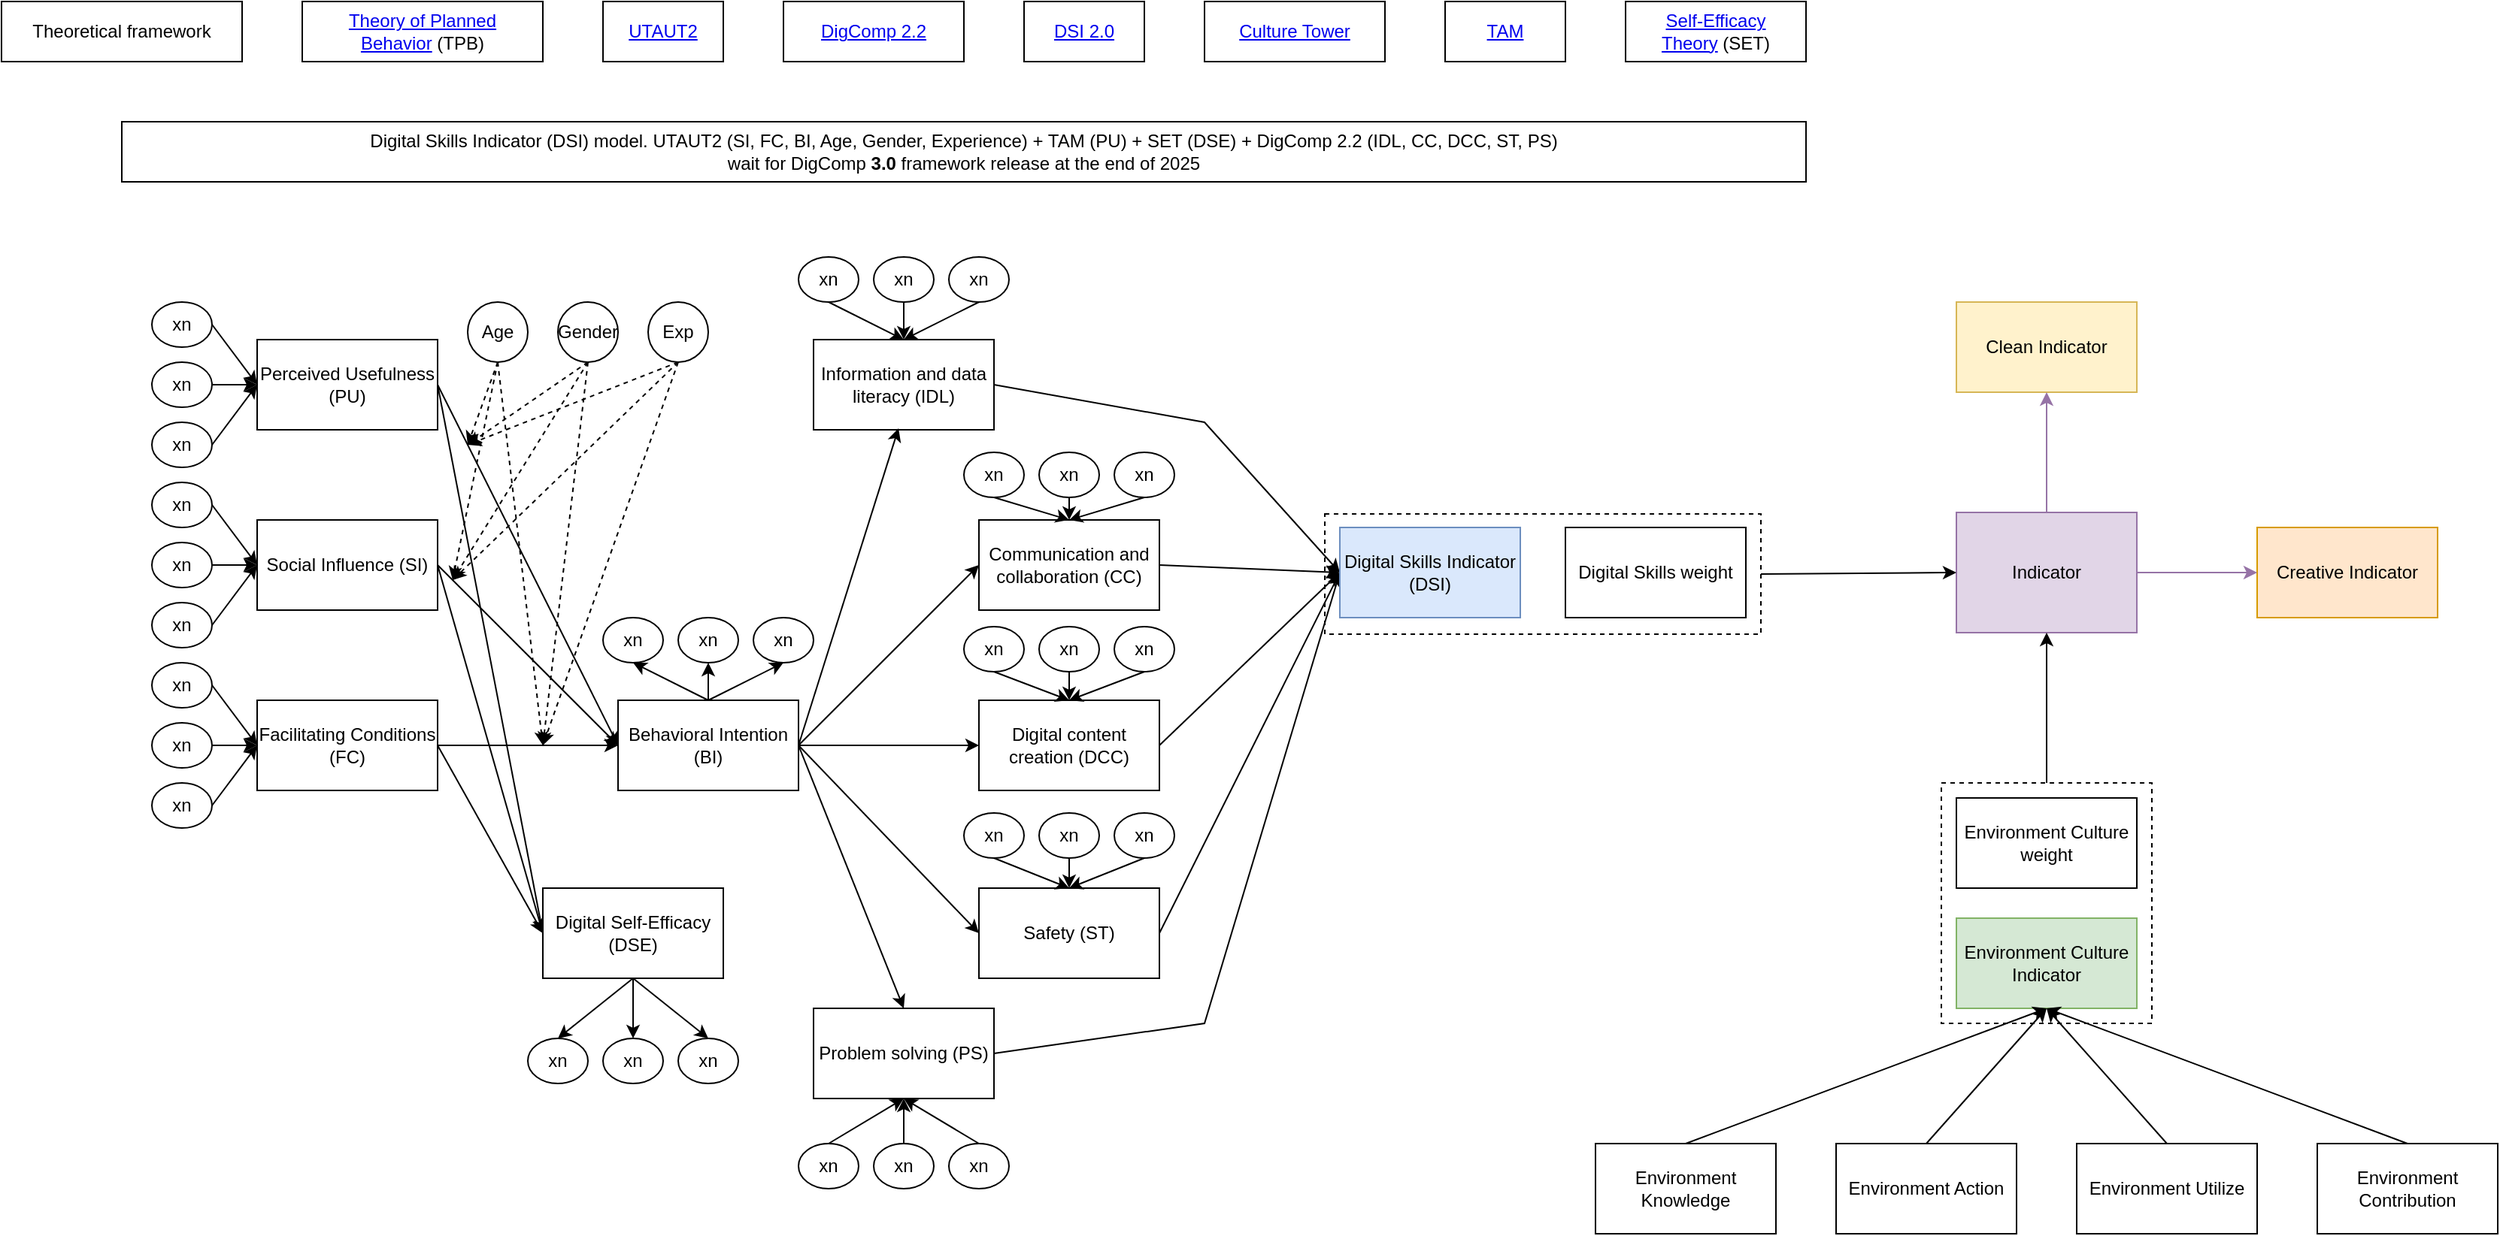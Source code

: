 <mxfile version="28.2.5">
  <diagram name="Page-1" id="uipzM7C1Z6QIqVT_M0VU">
    <mxGraphModel dx="1240" dy="653" grid="1" gridSize="10" guides="1" tooltips="1" connect="1" arrows="1" fold="1" page="1" pageScale="1" pageWidth="3333" pageHeight="1875" math="0" shadow="0">
      <root>
        <mxCell id="0" />
        <mxCell id="1" parent="0" />
        <mxCell id="WrVXneuRbyzUBc2z9xAi-4" value="" style="rounded=0;whiteSpace=wrap;html=1;fillColor=none;dashed=1;" parent="1" vertex="1">
          <mxGeometry x="1330" y="560" width="140" height="160" as="geometry" />
        </mxCell>
        <mxCell id="JraFAlGc5kjI8LkrbG-8-88" value="" style="rounded=0;whiteSpace=wrap;html=1;fillColor=none;dashed=1;" parent="1" vertex="1">
          <mxGeometry x="920" y="381" width="290" height="80" as="geometry" />
        </mxCell>
        <mxCell id="VJUpxQQ3Kgo22wYn7tkb-48" value="Digital Skills Indicator (DSI) model. UTAUT2 (SI, FC, BI, Age, Gender, Experience) + TAM (PU) + SET (DSE) + DigComp 2.2 (IDL, CC, DCC, ST, PS)&lt;div&gt;wait for&amp;nbsp;DigComp &lt;b&gt;3.0 &lt;/b&gt;framework release at the end of 2025&lt;/div&gt;" style="rounded=0;whiteSpace=wrap;html=1;" parent="1" vertex="1">
          <mxGeometry x="120" y="120" width="1120" height="40" as="geometry" />
        </mxCell>
        <mxCell id="JraFAlGc5kjI8LkrbG-8-7" value="&lt;a href=&quot;https://dx.doi.org/10.276/897803&quot;&gt;DSI 2.0&lt;/a&gt;" style="rounded=0;whiteSpace=wrap;html=1;" parent="1" vertex="1">
          <mxGeometry x="720" y="40" width="80" height="40" as="geometry" />
        </mxCell>
        <mxCell id="JraFAlGc5kjI8LkrbG-8-8" value="&lt;a href=&quot;https://dx.doi.org/10.276/115376&quot;&gt;DigComp 2.2&lt;/a&gt;" style="rounded=0;whiteSpace=wrap;html=1;" parent="1" vertex="1">
          <mxGeometry x="560" y="40" width="120" height="40" as="geometry" />
        </mxCell>
        <mxCell id="JraFAlGc5kjI8LkrbG-8-137" style="rounded=0;orthogonalLoop=1;jettySize=auto;html=1;exitX=1;exitY=0.5;exitDx=0;exitDy=0;entryX=0;entryY=0.5;entryDx=0;entryDy=0;" parent="1" source="JraFAlGc5kjI8LkrbG-8-9" target="JraFAlGc5kjI8LkrbG-8-14" edge="1">
          <mxGeometry relative="1" as="geometry">
            <Array as="points">
              <mxPoint x="840" y="320" />
            </Array>
          </mxGeometry>
        </mxCell>
        <mxCell id="JraFAlGc5kjI8LkrbG-8-9" value="Information and data literacy (IDL)" style="rounded=0;whiteSpace=wrap;html=1;" parent="1" vertex="1">
          <mxGeometry x="580" y="265" width="120" height="60" as="geometry" />
        </mxCell>
        <mxCell id="JraFAlGc5kjI8LkrbG-8-138" style="rounded=0;orthogonalLoop=1;jettySize=auto;html=1;exitX=1;exitY=0.5;exitDx=0;exitDy=0;entryX=0;entryY=0.5;entryDx=0;entryDy=0;" parent="1" source="JraFAlGc5kjI8LkrbG-8-10" target="JraFAlGc5kjI8LkrbG-8-14" edge="1">
          <mxGeometry relative="1" as="geometry" />
        </mxCell>
        <mxCell id="JraFAlGc5kjI8LkrbG-8-10" value="Communication and collaboration (CC)" style="rounded=0;whiteSpace=wrap;html=1;" parent="1" vertex="1">
          <mxGeometry x="690" y="385" width="120" height="60" as="geometry" />
        </mxCell>
        <mxCell id="JraFAlGc5kjI8LkrbG-8-94" style="rounded=0;orthogonalLoop=1;jettySize=auto;html=1;exitX=1;exitY=0.5;exitDx=0;exitDy=0;entryX=0;entryY=0.5;entryDx=0;entryDy=0;" parent="1" source="JraFAlGc5kjI8LkrbG-8-11" target="JraFAlGc5kjI8LkrbG-8-14" edge="1">
          <mxGeometry relative="1" as="geometry" />
        </mxCell>
        <mxCell id="JraFAlGc5kjI8LkrbG-8-11" value="Digital content creation (DCC)" style="rounded=0;whiteSpace=wrap;html=1;" parent="1" vertex="1">
          <mxGeometry x="690" y="505" width="120" height="60" as="geometry" />
        </mxCell>
        <mxCell id="JraFAlGc5kjI8LkrbG-8-139" style="rounded=0;orthogonalLoop=1;jettySize=auto;html=1;exitX=1;exitY=0.5;exitDx=0;exitDy=0;entryX=0;entryY=0.5;entryDx=0;entryDy=0;" parent="1" source="JraFAlGc5kjI8LkrbG-8-12" target="JraFAlGc5kjI8LkrbG-8-14" edge="1">
          <mxGeometry relative="1" as="geometry" />
        </mxCell>
        <mxCell id="JraFAlGc5kjI8LkrbG-8-12" value="Safety (ST)" style="rounded=0;whiteSpace=wrap;html=1;" parent="1" vertex="1">
          <mxGeometry x="690" y="630" width="120" height="60" as="geometry" />
        </mxCell>
        <mxCell id="JraFAlGc5kjI8LkrbG-8-140" style="rounded=0;orthogonalLoop=1;jettySize=auto;html=1;exitX=1;exitY=0.5;exitDx=0;exitDy=0;entryX=0;entryY=0.5;entryDx=0;entryDy=0;" parent="1" source="JraFAlGc5kjI8LkrbG-8-13" target="JraFAlGc5kjI8LkrbG-8-14" edge="1">
          <mxGeometry relative="1" as="geometry">
            <Array as="points">
              <mxPoint x="840" y="720" />
            </Array>
          </mxGeometry>
        </mxCell>
        <mxCell id="JraFAlGc5kjI8LkrbG-8-13" value="Problem solving (PS)" style="rounded=0;whiteSpace=wrap;html=1;" parent="1" vertex="1">
          <mxGeometry x="580" y="710" width="120" height="60" as="geometry" />
        </mxCell>
        <mxCell id="JraFAlGc5kjI8LkrbG-8-14" value="Digital Skills Indicator (DSI)" style="rounded=0;whiteSpace=wrap;html=1;fillColor=#dae8fc;strokeColor=#6c8ebf;" parent="1" vertex="1">
          <mxGeometry x="930" y="390" width="120" height="60" as="geometry" />
        </mxCell>
        <mxCell id="JraFAlGc5kjI8LkrbG-8-19" value="Theoretical framework" style="rounded=0;whiteSpace=wrap;html=1;" parent="1" vertex="1">
          <mxGeometry x="40" y="40" width="160" height="40" as="geometry" />
        </mxCell>
        <mxCell id="JraFAlGc5kjI8LkrbG-8-20" value="&lt;a href=&quot;https://cdn.serc.carleton.edu/images/ASCN/change_theories/collection/figure_1._theory_planned_behavior_model_adapted_from_ajzen_2005..webp&quot;&gt;Theory of Planned Behavior&lt;/a&gt;&amp;nbsp;(TPB)" style="rounded=0;whiteSpace=wrap;html=1;" parent="1" vertex="1">
          <mxGeometry x="240" y="40" width="160" height="40" as="geometry" />
        </mxCell>
        <mxCell id="JraFAlGc5kjI8LkrbG-8-22" value="&lt;a href=&quot;https://www.researchgate.net/profile/Andreea-Molnar/publication/261705281/figure/fig2/AS:296846040813569@1447785019231/UTAUT2-Venkatesh-et-al-2012_W640.jpg&quot;&gt;UTAUT2&lt;/a&gt;" style="rounded=0;whiteSpace=wrap;html=1;" parent="1" vertex="1">
          <mxGeometry x="440" y="40" width="80" height="40" as="geometry" />
        </mxCell>
        <mxCell id="JraFAlGc5kjI8LkrbG-8-37" value="Environment Culture Indicator" style="rounded=0;whiteSpace=wrap;html=1;fillColor=#d5e8d4;strokeColor=#82b366;" parent="1" vertex="1">
          <mxGeometry x="1340" y="650" width="120" height="60" as="geometry" />
        </mxCell>
        <mxCell id="JraFAlGc5kjI8LkrbG-8-46" value="Creative Indicator" style="rounded=0;whiteSpace=wrap;html=1;fillColor=#ffe6cc;strokeColor=#d79b00;" parent="1" vertex="1">
          <mxGeometry x="1540" y="390" width="120" height="60" as="geometry" />
        </mxCell>
        <mxCell id="JraFAlGc5kjI8LkrbG-8-68" value="Clean Indicator" style="rounded=0;whiteSpace=wrap;html=1;fillColor=#fff2cc;strokeColor=#d6b656;" parent="1" vertex="1">
          <mxGeometry x="1340" y="240" width="120" height="60" as="geometry" />
        </mxCell>
        <mxCell id="JraFAlGc5kjI8LkrbG-8-74" style="edgeStyle=orthogonalEdgeStyle;rounded=0;orthogonalLoop=1;jettySize=auto;html=1;exitX=0.5;exitY=0;exitDx=0;exitDy=0;entryX=0.5;entryY=1;entryDx=0;entryDy=0;fillColor=#e1d5e7;strokeColor=#9673a6;" parent="1" source="JraFAlGc5kjI8LkrbG-8-69" target="JraFAlGc5kjI8LkrbG-8-68" edge="1">
          <mxGeometry relative="1" as="geometry" />
        </mxCell>
        <mxCell id="JraFAlGc5kjI8LkrbG-8-77" style="edgeStyle=orthogonalEdgeStyle;rounded=0;orthogonalLoop=1;jettySize=auto;html=1;exitX=1;exitY=0.5;exitDx=0;exitDy=0;entryX=0;entryY=0.5;entryDx=0;entryDy=0;fillColor=#e1d5e7;strokeColor=#9673a6;" parent="1" source="JraFAlGc5kjI8LkrbG-8-69" target="JraFAlGc5kjI8LkrbG-8-46" edge="1">
          <mxGeometry relative="1" as="geometry" />
        </mxCell>
        <mxCell id="JraFAlGc5kjI8LkrbG-8-69" value="Indicator" style="rounded=0;whiteSpace=wrap;html=1;fillColor=#e1d5e7;strokeColor=#9673a6;" parent="1" vertex="1">
          <mxGeometry x="1340" y="380" width="120" height="80" as="geometry" />
        </mxCell>
        <mxCell id="JraFAlGc5kjI8LkrbG-8-83" value="&lt;a href=&quot;https://media.springernature.com/full/springer-static/image/art%3A10.101%2Fs43621-024-00350-y/MediaObjects/43621_2024_350_Fig2_HTML.png&quot;&gt;Culture Tower&lt;/a&gt;" style="rounded=0;whiteSpace=wrap;html=1;" parent="1" vertex="1">
          <mxGeometry x="840" y="40" width="120" height="40" as="geometry" />
        </mxCell>
        <mxCell id="JraFAlGc5kjI8LkrbG-8-86" value="Digital Skills weight" style="rounded=0;whiteSpace=wrap;html=1;" parent="1" vertex="1">
          <mxGeometry x="1080" y="390" width="120" height="60" as="geometry" />
        </mxCell>
        <mxCell id="JraFAlGc5kjI8LkrbG-8-89" style="rounded=0;orthogonalLoop=1;jettySize=auto;html=1;exitX=1;exitY=0.5;exitDx=0;exitDy=0;entryX=0;entryY=0.5;entryDx=0;entryDy=0;" parent="1" source="JraFAlGc5kjI8LkrbG-8-88" target="JraFAlGc5kjI8LkrbG-8-69" edge="1">
          <mxGeometry relative="1" as="geometry" />
        </mxCell>
        <mxCell id="JraFAlGc5kjI8LkrbG-8-132" style="rounded=0;orthogonalLoop=1;jettySize=auto;html=1;exitX=1;exitY=0.5;exitDx=0;exitDy=0;entryX=0;entryY=0.5;entryDx=0;entryDy=0;" parent="1" source="JraFAlGc5kjI8LkrbG-8-127" target="JraFAlGc5kjI8LkrbG-8-130" edge="1">
          <mxGeometry relative="1" as="geometry" />
        </mxCell>
        <mxCell id="WrVXneuRbyzUBc2z9xAi-40" style="rounded=0;orthogonalLoop=1;jettySize=auto;html=1;exitX=1;exitY=0.5;exitDx=0;exitDy=0;entryX=0;entryY=0.5;entryDx=0;entryDy=0;" parent="1" source="JraFAlGc5kjI8LkrbG-8-127" target="WrVXneuRbyzUBc2z9xAi-28" edge="1">
          <mxGeometry relative="1" as="geometry" />
        </mxCell>
        <mxCell id="JraFAlGc5kjI8LkrbG-8-127" value="Social Influence (SI)" style="rounded=0;whiteSpace=wrap;html=1;" parent="1" vertex="1">
          <mxGeometry x="210" y="385" width="120" height="60" as="geometry" />
        </mxCell>
        <mxCell id="JraFAlGc5kjI8LkrbG-8-134" style="rounded=0;orthogonalLoop=1;jettySize=auto;html=1;exitX=1;exitY=0.5;exitDx=0;exitDy=0;entryX=0;entryY=0.5;entryDx=0;entryDy=0;" parent="1" source="JraFAlGc5kjI8LkrbG-8-128" target="JraFAlGc5kjI8LkrbG-8-130" edge="1">
          <mxGeometry relative="1" as="geometry" />
        </mxCell>
        <mxCell id="WrVXneuRbyzUBc2z9xAi-39" style="rounded=0;orthogonalLoop=1;jettySize=auto;html=1;exitX=1;exitY=0.5;exitDx=0;exitDy=0;entryX=0;entryY=0.5;entryDx=0;entryDy=0;" parent="1" source="JraFAlGc5kjI8LkrbG-8-128" target="WrVXneuRbyzUBc2z9xAi-28" edge="1">
          <mxGeometry relative="1" as="geometry" />
        </mxCell>
        <mxCell id="JraFAlGc5kjI8LkrbG-8-128" value="Perceived Usefulness (PU)" style="rounded=0;whiteSpace=wrap;html=1;" parent="1" vertex="1">
          <mxGeometry x="210" y="265" width="120" height="60" as="geometry" />
        </mxCell>
        <mxCell id="JraFAlGc5kjI8LkrbG-8-133" style="rounded=0;orthogonalLoop=1;jettySize=auto;html=1;exitX=1;exitY=0.5;exitDx=0;exitDy=0;entryX=0;entryY=0.5;entryDx=0;entryDy=0;" parent="1" source="JraFAlGc5kjI8LkrbG-8-129" target="JraFAlGc5kjI8LkrbG-8-130" edge="1">
          <mxGeometry relative="1" as="geometry" />
        </mxCell>
        <mxCell id="WrVXneuRbyzUBc2z9xAi-41" style="rounded=0;orthogonalLoop=1;jettySize=auto;html=1;exitX=1;exitY=0.5;exitDx=0;exitDy=0;entryX=0;entryY=0.5;entryDx=0;entryDy=0;" parent="1" source="JraFAlGc5kjI8LkrbG-8-129" target="WrVXneuRbyzUBc2z9xAi-28" edge="1">
          <mxGeometry relative="1" as="geometry" />
        </mxCell>
        <mxCell id="JraFAlGc5kjI8LkrbG-8-129" value="Facilitating Conditions (FC)" style="rounded=0;whiteSpace=wrap;html=1;" parent="1" vertex="1">
          <mxGeometry x="210" y="505" width="120" height="60" as="geometry" />
        </mxCell>
        <mxCell id="JraFAlGc5kjI8LkrbG-8-141" style="rounded=0;orthogonalLoop=1;jettySize=auto;html=1;exitX=1;exitY=0.5;exitDx=0;exitDy=0;entryX=0.471;entryY=0.983;entryDx=0;entryDy=0;entryPerimeter=0;" parent="1" source="JraFAlGc5kjI8LkrbG-8-130" target="JraFAlGc5kjI8LkrbG-8-9" edge="1">
          <mxGeometry relative="1" as="geometry" />
        </mxCell>
        <mxCell id="JraFAlGc5kjI8LkrbG-8-142" style="rounded=0;orthogonalLoop=1;jettySize=auto;html=1;exitX=1;exitY=0.5;exitDx=0;exitDy=0;entryX=0;entryY=0.5;entryDx=0;entryDy=0;" parent="1" source="JraFAlGc5kjI8LkrbG-8-130" target="JraFAlGc5kjI8LkrbG-8-10" edge="1">
          <mxGeometry relative="1" as="geometry" />
        </mxCell>
        <mxCell id="JraFAlGc5kjI8LkrbG-8-143" style="rounded=0;orthogonalLoop=1;jettySize=auto;html=1;exitX=1;exitY=0.5;exitDx=0;exitDy=0;entryX=0;entryY=0.5;entryDx=0;entryDy=0;" parent="1" source="JraFAlGc5kjI8LkrbG-8-130" target="JraFAlGc5kjI8LkrbG-8-11" edge="1">
          <mxGeometry relative="1" as="geometry" />
        </mxCell>
        <mxCell id="JraFAlGc5kjI8LkrbG-8-144" style="rounded=0;orthogonalLoop=1;jettySize=auto;html=1;exitX=1;exitY=0.5;exitDx=0;exitDy=0;entryX=0;entryY=0.5;entryDx=0;entryDy=0;" parent="1" source="JraFAlGc5kjI8LkrbG-8-130" target="JraFAlGc5kjI8LkrbG-8-12" edge="1">
          <mxGeometry relative="1" as="geometry" />
        </mxCell>
        <mxCell id="JraFAlGc5kjI8LkrbG-8-145" style="rounded=0;orthogonalLoop=1;jettySize=auto;html=1;exitX=1;exitY=0.5;exitDx=0;exitDy=0;entryX=0.5;entryY=0;entryDx=0;entryDy=0;" parent="1" source="JraFAlGc5kjI8LkrbG-8-130" target="JraFAlGc5kjI8LkrbG-8-13" edge="1">
          <mxGeometry relative="1" as="geometry" />
        </mxCell>
        <mxCell id="WrVXneuRbyzUBc2z9xAi-64" style="rounded=0;orthogonalLoop=1;jettySize=auto;html=1;exitX=0.5;exitY=0;exitDx=0;exitDy=0;entryX=0.5;entryY=1;entryDx=0;entryDy=0;" parent="1" source="JraFAlGc5kjI8LkrbG-8-130" target="WrVXneuRbyzUBc2z9xAi-56" edge="1">
          <mxGeometry relative="1" as="geometry" />
        </mxCell>
        <mxCell id="WrVXneuRbyzUBc2z9xAi-65" style="rounded=0;orthogonalLoop=1;jettySize=auto;html=1;exitX=0.5;exitY=0;exitDx=0;exitDy=0;entryX=0.5;entryY=1;entryDx=0;entryDy=0;" parent="1" source="JraFAlGc5kjI8LkrbG-8-130" target="WrVXneuRbyzUBc2z9xAi-57" edge="1">
          <mxGeometry relative="1" as="geometry" />
        </mxCell>
        <mxCell id="WrVXneuRbyzUBc2z9xAi-66" style="rounded=0;orthogonalLoop=1;jettySize=auto;html=1;exitX=0.5;exitY=0;exitDx=0;exitDy=0;entryX=0.5;entryY=1;entryDx=0;entryDy=0;" parent="1" source="JraFAlGc5kjI8LkrbG-8-130" target="WrVXneuRbyzUBc2z9xAi-58" edge="1">
          <mxGeometry relative="1" as="geometry" />
        </mxCell>
        <mxCell id="JraFAlGc5kjI8LkrbG-8-130" value="Behavioral Intention (BI)" style="rounded=0;whiteSpace=wrap;html=1;" parent="1" vertex="1">
          <mxGeometry x="450" y="505" width="120" height="60" as="geometry" />
        </mxCell>
        <UserObject label="&lt;a href=&quot;https://upload.wikimedia.org/wikipedia/commons/6/67/Technology_Acceptance_Model.png&quot;&gt;TAM&lt;/a&gt;" linkTarget="_blank" id="WrVXneuRbyzUBc2z9xAi-1">
          <mxCell style="rounded=0;whiteSpace=wrap;html=1;" parent="1" vertex="1">
            <mxGeometry x="1000" y="40" width="80" height="40" as="geometry" />
          </mxCell>
        </UserObject>
        <mxCell id="WrVXneuRbyzUBc2z9xAi-2" value="Environment Culture weight" style="rounded=0;whiteSpace=wrap;html=1;" parent="1" vertex="1">
          <mxGeometry x="1340" y="570" width="120" height="60" as="geometry" />
        </mxCell>
        <mxCell id="WrVXneuRbyzUBc2z9xAi-5" style="rounded=0;orthogonalLoop=1;jettySize=auto;html=1;exitX=0.5;exitY=0;exitDx=0;exitDy=0;entryX=0.5;entryY=1;entryDx=0;entryDy=0;" parent="1" source="WrVXneuRbyzUBc2z9xAi-4" target="JraFAlGc5kjI8LkrbG-8-69" edge="1">
          <mxGeometry relative="1" as="geometry" />
        </mxCell>
        <mxCell id="WrVXneuRbyzUBc2z9xAi-11" style="rounded=0;orthogonalLoop=1;jettySize=auto;html=1;exitX=0.5;exitY=0;exitDx=0;exitDy=0;entryX=0.5;entryY=1;entryDx=0;entryDy=0;" parent="1" source="WrVXneuRbyzUBc2z9xAi-6" target="JraFAlGc5kjI8LkrbG-8-37" edge="1">
          <mxGeometry relative="1" as="geometry" />
        </mxCell>
        <mxCell id="WrVXneuRbyzUBc2z9xAi-6" value="Environment Knowledge" style="rounded=0;whiteSpace=wrap;html=1;" parent="1" vertex="1">
          <mxGeometry x="1100" y="800" width="120" height="60" as="geometry" />
        </mxCell>
        <mxCell id="WrVXneuRbyzUBc2z9xAi-12" style="rounded=0;orthogonalLoop=1;jettySize=auto;html=1;exitX=0.5;exitY=0;exitDx=0;exitDy=0;entryX=0.5;entryY=1;entryDx=0;entryDy=0;" parent="1" source="WrVXneuRbyzUBc2z9xAi-7" target="JraFAlGc5kjI8LkrbG-8-37" edge="1">
          <mxGeometry relative="1" as="geometry" />
        </mxCell>
        <mxCell id="WrVXneuRbyzUBc2z9xAi-7" value="Environment Action" style="rounded=0;whiteSpace=wrap;html=1;" parent="1" vertex="1">
          <mxGeometry x="1260" y="800" width="120" height="60" as="geometry" />
        </mxCell>
        <mxCell id="WrVXneuRbyzUBc2z9xAi-13" style="rounded=0;orthogonalLoop=1;jettySize=auto;html=1;exitX=0.5;exitY=0;exitDx=0;exitDy=0;entryX=0.5;entryY=1;entryDx=0;entryDy=0;" parent="1" source="WrVXneuRbyzUBc2z9xAi-8" target="JraFAlGc5kjI8LkrbG-8-37" edge="1">
          <mxGeometry relative="1" as="geometry" />
        </mxCell>
        <mxCell id="WrVXneuRbyzUBc2z9xAi-8" value="Environment Utilize" style="rounded=0;whiteSpace=wrap;html=1;" parent="1" vertex="1">
          <mxGeometry x="1420" y="800" width="120" height="60" as="geometry" />
        </mxCell>
        <mxCell id="WrVXneuRbyzUBc2z9xAi-14" style="rounded=0;orthogonalLoop=1;jettySize=auto;html=1;exitX=0.5;exitY=0;exitDx=0;exitDy=0;entryX=0.5;entryY=1;entryDx=0;entryDy=0;" parent="1" source="WrVXneuRbyzUBc2z9xAi-9" target="JraFAlGc5kjI8LkrbG-8-37" edge="1">
          <mxGeometry relative="1" as="geometry" />
        </mxCell>
        <mxCell id="WrVXneuRbyzUBc2z9xAi-9" value="Environment Contribution" style="rounded=0;whiteSpace=wrap;html=1;" parent="1" vertex="1">
          <mxGeometry x="1580" y="800" width="120" height="60" as="geometry" />
        </mxCell>
        <mxCell id="WrVXneuRbyzUBc2z9xAi-18" style="rounded=0;orthogonalLoop=1;jettySize=auto;html=1;exitX=1;exitY=0.5;exitDx=0;exitDy=0;entryX=0;entryY=0.5;entryDx=0;entryDy=0;" parent="1" source="WrVXneuRbyzUBc2z9xAi-15" target="JraFAlGc5kjI8LkrbG-8-128" edge="1">
          <mxGeometry relative="1" as="geometry" />
        </mxCell>
        <mxCell id="WrVXneuRbyzUBc2z9xAi-15" value="xn" style="ellipse;whiteSpace=wrap;html=1;" parent="1" vertex="1">
          <mxGeometry x="140" y="240" width="40" height="30" as="geometry" />
        </mxCell>
        <mxCell id="WrVXneuRbyzUBc2z9xAi-19" style="rounded=0;orthogonalLoop=1;jettySize=auto;html=1;exitX=1;exitY=0.5;exitDx=0;exitDy=0;entryX=0;entryY=0.5;entryDx=0;entryDy=0;" parent="1" source="WrVXneuRbyzUBc2z9xAi-16" target="JraFAlGc5kjI8LkrbG-8-128" edge="1">
          <mxGeometry relative="1" as="geometry" />
        </mxCell>
        <mxCell id="WrVXneuRbyzUBc2z9xAi-16" value="xn" style="ellipse;whiteSpace=wrap;html=1;" parent="1" vertex="1">
          <mxGeometry x="140" y="280" width="40" height="30" as="geometry" />
        </mxCell>
        <mxCell id="WrVXneuRbyzUBc2z9xAi-20" style="rounded=0;orthogonalLoop=1;jettySize=auto;html=1;exitX=1;exitY=0.5;exitDx=0;exitDy=0;entryX=0;entryY=0.5;entryDx=0;entryDy=0;" parent="1" source="WrVXneuRbyzUBc2z9xAi-17" target="JraFAlGc5kjI8LkrbG-8-128" edge="1">
          <mxGeometry relative="1" as="geometry" />
        </mxCell>
        <mxCell id="WrVXneuRbyzUBc2z9xAi-17" value="xn" style="ellipse;whiteSpace=wrap;html=1;" parent="1" vertex="1">
          <mxGeometry x="140" y="320" width="40" height="30" as="geometry" />
        </mxCell>
        <mxCell id="WrVXneuRbyzUBc2z9xAi-24" style="rounded=0;orthogonalLoop=1;jettySize=auto;html=1;exitX=1;exitY=0.5;exitDx=0;exitDy=0;entryX=0;entryY=0.5;entryDx=0;entryDy=0;" parent="1" source="WrVXneuRbyzUBc2z9xAi-21" target="JraFAlGc5kjI8LkrbG-8-127" edge="1">
          <mxGeometry relative="1" as="geometry" />
        </mxCell>
        <mxCell id="WrVXneuRbyzUBc2z9xAi-21" value="xn" style="ellipse;whiteSpace=wrap;html=1;" parent="1" vertex="1">
          <mxGeometry x="140" y="360" width="40" height="30" as="geometry" />
        </mxCell>
        <mxCell id="WrVXneuRbyzUBc2z9xAi-26" style="rounded=0;orthogonalLoop=1;jettySize=auto;html=1;exitX=1;exitY=0.5;exitDx=0;exitDy=0;entryX=0;entryY=0.5;entryDx=0;entryDy=0;" parent="1" source="WrVXneuRbyzUBc2z9xAi-22" target="JraFAlGc5kjI8LkrbG-8-127" edge="1">
          <mxGeometry relative="1" as="geometry" />
        </mxCell>
        <mxCell id="WrVXneuRbyzUBc2z9xAi-22" value="xn" style="ellipse;whiteSpace=wrap;html=1;" parent="1" vertex="1">
          <mxGeometry x="140" y="400" width="40" height="30" as="geometry" />
        </mxCell>
        <mxCell id="WrVXneuRbyzUBc2z9xAi-27" style="rounded=0;orthogonalLoop=1;jettySize=auto;html=1;exitX=1;exitY=0.5;exitDx=0;exitDy=0;entryX=0;entryY=0.5;entryDx=0;entryDy=0;" parent="1" source="WrVXneuRbyzUBc2z9xAi-23" target="JraFAlGc5kjI8LkrbG-8-127" edge="1">
          <mxGeometry relative="1" as="geometry" />
        </mxCell>
        <mxCell id="WrVXneuRbyzUBc2z9xAi-23" value="xn" style="ellipse;whiteSpace=wrap;html=1;" parent="1" vertex="1">
          <mxGeometry x="140" y="440" width="40" height="30" as="geometry" />
        </mxCell>
        <mxCell id="WrVXneuRbyzUBc2z9xAi-67" style="rounded=0;orthogonalLoop=1;jettySize=auto;html=1;exitX=0.5;exitY=1;exitDx=0;exitDy=0;entryX=0.5;entryY=0;entryDx=0;entryDy=0;" parent="1" source="WrVXneuRbyzUBc2z9xAi-28" target="WrVXneuRbyzUBc2z9xAi-59" edge="1">
          <mxGeometry relative="1" as="geometry" />
        </mxCell>
        <mxCell id="WrVXneuRbyzUBc2z9xAi-68" style="rounded=0;orthogonalLoop=1;jettySize=auto;html=1;exitX=0.5;exitY=1;exitDx=0;exitDy=0;" parent="1" source="WrVXneuRbyzUBc2z9xAi-28" target="WrVXneuRbyzUBc2z9xAi-60" edge="1">
          <mxGeometry relative="1" as="geometry" />
        </mxCell>
        <mxCell id="WrVXneuRbyzUBc2z9xAi-69" style="rounded=0;orthogonalLoop=1;jettySize=auto;html=1;exitX=0.5;exitY=1;exitDx=0;exitDy=0;entryX=0.5;entryY=0;entryDx=0;entryDy=0;" parent="1" source="WrVXneuRbyzUBc2z9xAi-28" target="WrVXneuRbyzUBc2z9xAi-61" edge="1">
          <mxGeometry relative="1" as="geometry" />
        </mxCell>
        <mxCell id="WrVXneuRbyzUBc2z9xAi-28" value="Digital Self-Efficacy (DSE)" style="rounded=0;whiteSpace=wrap;html=1;" parent="1" vertex="1">
          <mxGeometry x="400" y="630" width="120" height="60" as="geometry" />
        </mxCell>
        <mxCell id="WrVXneuRbyzUBc2z9xAi-36" style="rounded=0;orthogonalLoop=1;jettySize=auto;html=1;exitX=1;exitY=0.5;exitDx=0;exitDy=0;entryX=0;entryY=0.5;entryDx=0;entryDy=0;" parent="1" source="WrVXneuRbyzUBc2z9xAi-29" target="JraFAlGc5kjI8LkrbG-8-129" edge="1">
          <mxGeometry relative="1" as="geometry" />
        </mxCell>
        <mxCell id="WrVXneuRbyzUBc2z9xAi-29" value="xn" style="ellipse;whiteSpace=wrap;html=1;" parent="1" vertex="1">
          <mxGeometry x="140" y="480" width="40" height="30" as="geometry" />
        </mxCell>
        <mxCell id="WrVXneuRbyzUBc2z9xAi-37" style="rounded=0;orthogonalLoop=1;jettySize=auto;html=1;exitX=1;exitY=0.5;exitDx=0;exitDy=0;entryX=0;entryY=0.5;entryDx=0;entryDy=0;" parent="1" source="WrVXneuRbyzUBc2z9xAi-30" target="JraFAlGc5kjI8LkrbG-8-129" edge="1">
          <mxGeometry relative="1" as="geometry" />
        </mxCell>
        <mxCell id="WrVXneuRbyzUBc2z9xAi-30" value="xn" style="ellipse;whiteSpace=wrap;html=1;" parent="1" vertex="1">
          <mxGeometry x="140" y="520" width="40" height="30" as="geometry" />
        </mxCell>
        <mxCell id="WrVXneuRbyzUBc2z9xAi-38" style="rounded=0;orthogonalLoop=1;jettySize=auto;html=1;exitX=1;exitY=0.5;exitDx=0;exitDy=0;entryX=0;entryY=0.5;entryDx=0;entryDy=0;" parent="1" source="WrVXneuRbyzUBc2z9xAi-31" target="JraFAlGc5kjI8LkrbG-8-129" edge="1">
          <mxGeometry relative="1" as="geometry" />
        </mxCell>
        <mxCell id="WrVXneuRbyzUBc2z9xAi-31" value="xn" style="ellipse;whiteSpace=wrap;html=1;" parent="1" vertex="1">
          <mxGeometry x="140" y="560" width="40" height="30" as="geometry" />
        </mxCell>
        <mxCell id="WrVXneuRbyzUBc2z9xAi-42" style="rounded=0;orthogonalLoop=1;jettySize=auto;html=1;exitX=0.5;exitY=1;exitDx=0;exitDy=0;dashed=1;" parent="1" source="WrVXneuRbyzUBc2z9xAi-32" edge="1">
          <mxGeometry relative="1" as="geometry">
            <mxPoint x="350" y="335" as="targetPoint" />
          </mxGeometry>
        </mxCell>
        <mxCell id="WrVXneuRbyzUBc2z9xAi-46" style="rounded=0;orthogonalLoop=1;jettySize=auto;html=1;exitX=0.5;exitY=1;exitDx=0;exitDy=0;dashed=1;" parent="1" source="WrVXneuRbyzUBc2z9xAi-32" edge="1">
          <mxGeometry relative="1" as="geometry">
            <mxPoint x="340" y="425" as="targetPoint" />
          </mxGeometry>
        </mxCell>
        <mxCell id="WrVXneuRbyzUBc2z9xAi-49" style="rounded=0;orthogonalLoop=1;jettySize=auto;html=1;exitX=0.5;exitY=1;exitDx=0;exitDy=0;dashed=1;" parent="1" source="WrVXneuRbyzUBc2z9xAi-32" edge="1">
          <mxGeometry relative="1" as="geometry">
            <mxPoint x="400" y="535" as="targetPoint" />
          </mxGeometry>
        </mxCell>
        <mxCell id="WrVXneuRbyzUBc2z9xAi-32" value="Age" style="ellipse;whiteSpace=wrap;html=1;" parent="1" vertex="1">
          <mxGeometry x="350" y="240" width="40" height="40" as="geometry" />
        </mxCell>
        <mxCell id="WrVXneuRbyzUBc2z9xAi-53" style="rounded=0;orthogonalLoop=1;jettySize=auto;html=1;exitX=0.5;exitY=1;exitDx=0;exitDy=0;dashed=1;" parent="1" source="WrVXneuRbyzUBc2z9xAi-34" edge="1">
          <mxGeometry relative="1" as="geometry">
            <mxPoint x="350" y="335" as="targetPoint" />
          </mxGeometry>
        </mxCell>
        <mxCell id="WrVXneuRbyzUBc2z9xAi-54" style="rounded=0;orthogonalLoop=1;jettySize=auto;html=1;exitX=0.5;exitY=1;exitDx=0;exitDy=0;dashed=1;" parent="1" source="WrVXneuRbyzUBc2z9xAi-34" edge="1">
          <mxGeometry relative="1" as="geometry">
            <mxPoint x="340" y="425" as="targetPoint" />
          </mxGeometry>
        </mxCell>
        <mxCell id="WrVXneuRbyzUBc2z9xAi-63" style="rounded=0;orthogonalLoop=1;jettySize=auto;html=1;exitX=0.5;exitY=1;exitDx=0;exitDy=0;dashed=1;" parent="1" source="WrVXneuRbyzUBc2z9xAi-34" edge="1">
          <mxGeometry relative="1" as="geometry">
            <mxPoint x="400" y="535" as="targetPoint" />
          </mxGeometry>
        </mxCell>
        <mxCell id="WrVXneuRbyzUBc2z9xAi-34" value="Exp" style="ellipse;whiteSpace=wrap;html=1;" parent="1" vertex="1">
          <mxGeometry x="470" y="240" width="40" height="40" as="geometry" />
        </mxCell>
        <mxCell id="WrVXneuRbyzUBc2z9xAi-43" style="rounded=0;orthogonalLoop=1;jettySize=auto;html=1;exitX=0.5;exitY=1;exitDx=0;exitDy=0;dashed=1;" parent="1" source="WrVXneuRbyzUBc2z9xAi-35" edge="1">
          <mxGeometry relative="1" as="geometry">
            <mxPoint x="350" y="335" as="targetPoint" />
          </mxGeometry>
        </mxCell>
        <mxCell id="WrVXneuRbyzUBc2z9xAi-47" style="rounded=0;orthogonalLoop=1;jettySize=auto;html=1;exitX=0.5;exitY=1;exitDx=0;exitDy=0;dashed=1;" parent="1" source="WrVXneuRbyzUBc2z9xAi-35" edge="1">
          <mxGeometry relative="1" as="geometry">
            <mxPoint x="340" y="425" as="targetPoint" />
          </mxGeometry>
        </mxCell>
        <mxCell id="WrVXneuRbyzUBc2z9xAi-50" style="rounded=0;orthogonalLoop=1;jettySize=auto;html=1;exitX=0.5;exitY=1;exitDx=0;exitDy=0;dashed=1;" parent="1" source="WrVXneuRbyzUBc2z9xAi-35" edge="1">
          <mxGeometry relative="1" as="geometry">
            <mxPoint x="400" y="535" as="targetPoint" />
          </mxGeometry>
        </mxCell>
        <mxCell id="WrVXneuRbyzUBc2z9xAi-35" value="Gender" style="ellipse;whiteSpace=wrap;html=1;" parent="1" vertex="1">
          <mxGeometry x="410" y="240" width="40" height="40" as="geometry" />
        </mxCell>
        <mxCell id="WrVXneuRbyzUBc2z9xAi-56" value="xn" style="ellipse;whiteSpace=wrap;html=1;" parent="1" vertex="1">
          <mxGeometry x="440" y="450" width="40" height="30" as="geometry" />
        </mxCell>
        <mxCell id="WrVXneuRbyzUBc2z9xAi-57" value="xn" style="ellipse;whiteSpace=wrap;html=1;" parent="1" vertex="1">
          <mxGeometry x="490" y="450" width="40" height="30" as="geometry" />
        </mxCell>
        <mxCell id="WrVXneuRbyzUBc2z9xAi-58" value="xn" style="ellipse;whiteSpace=wrap;html=1;" parent="1" vertex="1">
          <mxGeometry x="540" y="450" width="40" height="30" as="geometry" />
        </mxCell>
        <mxCell id="WrVXneuRbyzUBc2z9xAi-59" value="xn" style="ellipse;whiteSpace=wrap;html=1;" parent="1" vertex="1">
          <mxGeometry x="390" y="730" width="40" height="30" as="geometry" />
        </mxCell>
        <mxCell id="WrVXneuRbyzUBc2z9xAi-60" value="xn" style="ellipse;whiteSpace=wrap;html=1;" parent="1" vertex="1">
          <mxGeometry x="440" y="730" width="40" height="30" as="geometry" />
        </mxCell>
        <mxCell id="WrVXneuRbyzUBc2z9xAi-61" value="xn" style="ellipse;whiteSpace=wrap;html=1;" parent="1" vertex="1">
          <mxGeometry x="490" y="730" width="40" height="30" as="geometry" />
        </mxCell>
        <mxCell id="WrVXneuRbyzUBc2z9xAi-73" style="rounded=0;orthogonalLoop=1;jettySize=auto;html=1;exitX=0.5;exitY=1;exitDx=0;exitDy=0;entryX=0.5;entryY=0;entryDx=0;entryDy=0;" parent="1" source="WrVXneuRbyzUBc2z9xAi-70" target="JraFAlGc5kjI8LkrbG-8-9" edge="1">
          <mxGeometry relative="1" as="geometry" />
        </mxCell>
        <mxCell id="WrVXneuRbyzUBc2z9xAi-70" value="xn" style="ellipse;whiteSpace=wrap;html=1;" parent="1" vertex="1">
          <mxGeometry x="570" y="210" width="40" height="30" as="geometry" />
        </mxCell>
        <mxCell id="WrVXneuRbyzUBc2z9xAi-74" style="rounded=0;orthogonalLoop=1;jettySize=auto;html=1;exitX=0.5;exitY=1;exitDx=0;exitDy=0;entryX=0.5;entryY=0;entryDx=0;entryDy=0;" parent="1" source="WrVXneuRbyzUBc2z9xAi-71" target="JraFAlGc5kjI8LkrbG-8-9" edge="1">
          <mxGeometry relative="1" as="geometry" />
        </mxCell>
        <mxCell id="WrVXneuRbyzUBc2z9xAi-71" value="xn" style="ellipse;whiteSpace=wrap;html=1;" parent="1" vertex="1">
          <mxGeometry x="620" y="210" width="40" height="30" as="geometry" />
        </mxCell>
        <mxCell id="WrVXneuRbyzUBc2z9xAi-75" style="rounded=0;orthogonalLoop=1;jettySize=auto;html=1;exitX=0.5;exitY=1;exitDx=0;exitDy=0;entryX=0.5;entryY=0;entryDx=0;entryDy=0;" parent="1" source="WrVXneuRbyzUBc2z9xAi-72" target="JraFAlGc5kjI8LkrbG-8-9" edge="1">
          <mxGeometry relative="1" as="geometry" />
        </mxCell>
        <mxCell id="WrVXneuRbyzUBc2z9xAi-72" value="xn" style="ellipse;whiteSpace=wrap;html=1;" parent="1" vertex="1">
          <mxGeometry x="670" y="210" width="40" height="30" as="geometry" />
        </mxCell>
        <mxCell id="SB87xNjmSi2wmei-VaDg-3" style="rounded=0;orthogonalLoop=1;jettySize=auto;html=1;exitX=0.5;exitY=1;exitDx=0;exitDy=0;entryX=0.5;entryY=0;entryDx=0;entryDy=0;" edge="1" parent="1" source="WrVXneuRbyzUBc2z9xAi-79" target="JraFAlGc5kjI8LkrbG-8-10">
          <mxGeometry relative="1" as="geometry" />
        </mxCell>
        <mxCell id="WrVXneuRbyzUBc2z9xAi-79" value="xn" style="ellipse;whiteSpace=wrap;html=1;" parent="1" vertex="1">
          <mxGeometry x="680" y="340" width="40" height="30" as="geometry" />
        </mxCell>
        <mxCell id="SB87xNjmSi2wmei-VaDg-2" style="rounded=0;orthogonalLoop=1;jettySize=auto;html=1;exitX=0.5;exitY=1;exitDx=0;exitDy=0;entryX=0.5;entryY=0;entryDx=0;entryDy=0;" edge="1" parent="1" source="WrVXneuRbyzUBc2z9xAi-80" target="JraFAlGc5kjI8LkrbG-8-10">
          <mxGeometry relative="1" as="geometry" />
        </mxCell>
        <mxCell id="WrVXneuRbyzUBc2z9xAi-80" value="xn" style="ellipse;whiteSpace=wrap;html=1;" parent="1" vertex="1">
          <mxGeometry x="730" y="340" width="40" height="30" as="geometry" />
        </mxCell>
        <mxCell id="SB87xNjmSi2wmei-VaDg-1" style="rounded=0;orthogonalLoop=1;jettySize=auto;html=1;exitX=0.5;exitY=1;exitDx=0;exitDy=0;entryX=0.5;entryY=0;entryDx=0;entryDy=0;" edge="1" parent="1" source="WrVXneuRbyzUBc2z9xAi-81" target="JraFAlGc5kjI8LkrbG-8-10">
          <mxGeometry relative="1" as="geometry" />
        </mxCell>
        <mxCell id="WrVXneuRbyzUBc2z9xAi-81" value="xn" style="ellipse;whiteSpace=wrap;html=1;" parent="1" vertex="1">
          <mxGeometry x="780" y="340" width="40" height="30" as="geometry" />
        </mxCell>
        <mxCell id="WrVXneuRbyzUBc2z9xAi-89" style="rounded=0;orthogonalLoop=1;jettySize=auto;html=1;exitX=0.5;exitY=1;exitDx=0;exitDy=0;entryX=0.5;entryY=0;entryDx=0;entryDy=0;" parent="1" source="WrVXneuRbyzUBc2z9xAi-85" target="JraFAlGc5kjI8LkrbG-8-11" edge="1">
          <mxGeometry relative="1" as="geometry" />
        </mxCell>
        <mxCell id="WrVXneuRbyzUBc2z9xAi-85" value="xn" style="ellipse;whiteSpace=wrap;html=1;" parent="1" vertex="1">
          <mxGeometry x="680" y="456" width="40" height="30" as="geometry" />
        </mxCell>
        <mxCell id="WrVXneuRbyzUBc2z9xAi-90" style="rounded=0;orthogonalLoop=1;jettySize=auto;html=1;exitX=0.5;exitY=1;exitDx=0;exitDy=0;entryX=0.5;entryY=0;entryDx=0;entryDy=0;" parent="1" source="WrVXneuRbyzUBc2z9xAi-86" target="JraFAlGc5kjI8LkrbG-8-11" edge="1">
          <mxGeometry relative="1" as="geometry" />
        </mxCell>
        <mxCell id="WrVXneuRbyzUBc2z9xAi-86" value="xn" style="ellipse;whiteSpace=wrap;html=1;" parent="1" vertex="1">
          <mxGeometry x="730" y="456" width="40" height="30" as="geometry" />
        </mxCell>
        <mxCell id="WrVXneuRbyzUBc2z9xAi-91" style="rounded=0;orthogonalLoop=1;jettySize=auto;html=1;exitX=0.5;exitY=1;exitDx=0;exitDy=0;entryX=0.5;entryY=0;entryDx=0;entryDy=0;" parent="1" source="WrVXneuRbyzUBc2z9xAi-87" target="JraFAlGc5kjI8LkrbG-8-11" edge="1">
          <mxGeometry relative="1" as="geometry" />
        </mxCell>
        <mxCell id="WrVXneuRbyzUBc2z9xAi-87" value="xn" style="ellipse;whiteSpace=wrap;html=1;" parent="1" vertex="1">
          <mxGeometry x="780" y="456" width="40" height="30" as="geometry" />
        </mxCell>
        <mxCell id="WrVXneuRbyzUBc2z9xAi-107" style="rounded=0;orthogonalLoop=1;jettySize=auto;html=1;exitX=0.5;exitY=0;exitDx=0;exitDy=0;entryX=0.5;entryY=1;entryDx=0;entryDy=0;" parent="1" source="WrVXneuRbyzUBc2z9xAi-95" target="JraFAlGc5kjI8LkrbG-8-13" edge="1">
          <mxGeometry relative="1" as="geometry" />
        </mxCell>
        <mxCell id="WrVXneuRbyzUBc2z9xAi-95" value="xn" style="ellipse;whiteSpace=wrap;html=1;" parent="1" vertex="1">
          <mxGeometry x="570" y="800" width="40" height="30" as="geometry" />
        </mxCell>
        <mxCell id="WrVXneuRbyzUBc2z9xAi-108" style="rounded=0;orthogonalLoop=1;jettySize=auto;html=1;exitX=0.5;exitY=0;exitDx=0;exitDy=0;entryX=0.5;entryY=1;entryDx=0;entryDy=0;" parent="1" source="WrVXneuRbyzUBc2z9xAi-96" target="JraFAlGc5kjI8LkrbG-8-13" edge="1">
          <mxGeometry relative="1" as="geometry" />
        </mxCell>
        <mxCell id="WrVXneuRbyzUBc2z9xAi-96" value="xn" style="ellipse;whiteSpace=wrap;html=1;" parent="1" vertex="1">
          <mxGeometry x="620" y="800" width="40" height="30" as="geometry" />
        </mxCell>
        <mxCell id="WrVXneuRbyzUBc2z9xAi-109" style="rounded=0;orthogonalLoop=1;jettySize=auto;html=1;exitX=0.5;exitY=0;exitDx=0;exitDy=0;entryX=0.5;entryY=1;entryDx=0;entryDy=0;" parent="1" source="WrVXneuRbyzUBc2z9xAi-97" target="JraFAlGc5kjI8LkrbG-8-13" edge="1">
          <mxGeometry relative="1" as="geometry" />
        </mxCell>
        <mxCell id="WrVXneuRbyzUBc2z9xAi-97" value="xn" style="ellipse;whiteSpace=wrap;html=1;" parent="1" vertex="1">
          <mxGeometry x="670" y="800" width="40" height="30" as="geometry" />
        </mxCell>
        <mxCell id="SB87xNjmSi2wmei-VaDg-6" style="rounded=0;orthogonalLoop=1;jettySize=auto;html=1;exitX=0.5;exitY=1;exitDx=0;exitDy=0;entryX=0.5;entryY=0;entryDx=0;entryDy=0;" edge="1" parent="1" source="WrVXneuRbyzUBc2z9xAi-101" target="JraFAlGc5kjI8LkrbG-8-12">
          <mxGeometry relative="1" as="geometry" />
        </mxCell>
        <mxCell id="WrVXneuRbyzUBc2z9xAi-101" value="xn" style="ellipse;whiteSpace=wrap;html=1;" parent="1" vertex="1">
          <mxGeometry x="680" y="580" width="40" height="30" as="geometry" />
        </mxCell>
        <mxCell id="SB87xNjmSi2wmei-VaDg-4" style="rounded=0;orthogonalLoop=1;jettySize=auto;html=1;exitX=0.5;exitY=1;exitDx=0;exitDy=0;entryX=0.5;entryY=0;entryDx=0;entryDy=0;" edge="1" parent="1" source="WrVXneuRbyzUBc2z9xAi-102" target="JraFAlGc5kjI8LkrbG-8-12">
          <mxGeometry relative="1" as="geometry" />
        </mxCell>
        <mxCell id="WrVXneuRbyzUBc2z9xAi-102" value="xn" style="ellipse;whiteSpace=wrap;html=1;" parent="1" vertex="1">
          <mxGeometry x="730" y="580" width="40" height="30" as="geometry" />
        </mxCell>
        <mxCell id="SB87xNjmSi2wmei-VaDg-7" style="rounded=0;orthogonalLoop=1;jettySize=auto;html=1;exitX=0.5;exitY=1;exitDx=0;exitDy=0;entryX=0.5;entryY=0;entryDx=0;entryDy=0;" edge="1" parent="1" source="WrVXneuRbyzUBc2z9xAi-103" target="JraFAlGc5kjI8LkrbG-8-12">
          <mxGeometry relative="1" as="geometry" />
        </mxCell>
        <mxCell id="WrVXneuRbyzUBc2z9xAi-103" value="xn" style="ellipse;whiteSpace=wrap;html=1;" parent="1" vertex="1">
          <mxGeometry x="780" y="580" width="40" height="30" as="geometry" />
        </mxCell>
        <mxCell id="WrVXneuRbyzUBc2z9xAi-110" value="&lt;a href=&quot;https://www.researchgate.net/publication/380258688/figure/fig2/AS:11431281240628974@1714752599769/Self-efficacy-theory-Bandura-1986_W640.jpg&quot;&gt;Self-Efficacy Theory&lt;/a&gt;&amp;nbsp;(SET)" style="rounded=0;whiteSpace=wrap;html=1;" parent="1" vertex="1">
          <mxGeometry x="1120" y="40" width="120" height="40" as="geometry" />
        </mxCell>
      </root>
    </mxGraphModel>
  </diagram>
</mxfile>

